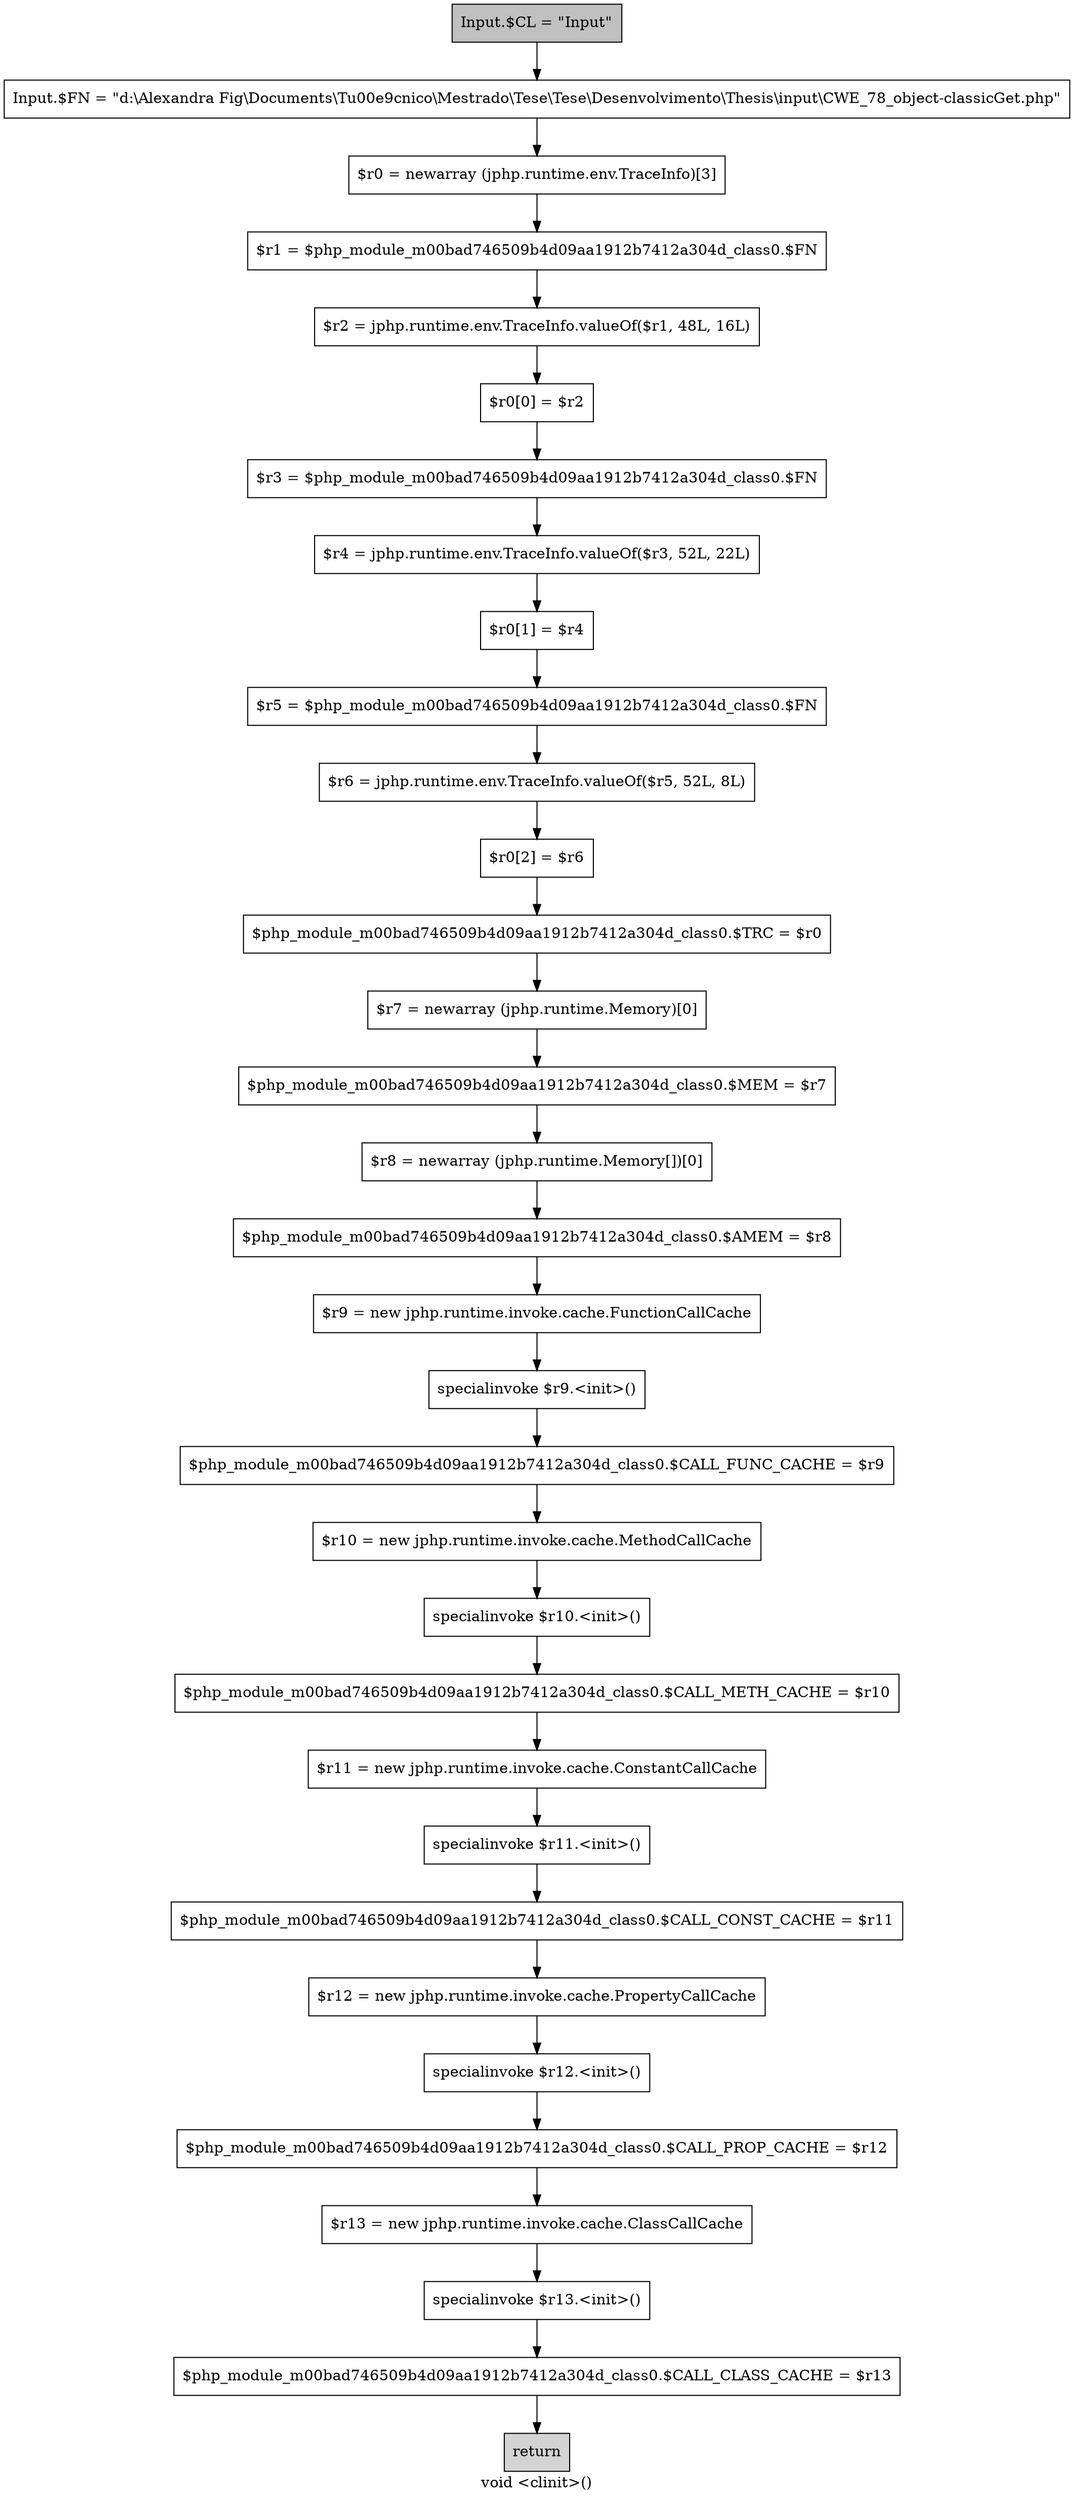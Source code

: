 digraph "void <clinit>()" {
    label="void <clinit>()";
    node [shape=box];
    "0" [style=filled,fillcolor=gray,label="Input.$CL = \"Input\"",];
    "1" [label="Input.$FN = \"d:\\Alexandra Fig\\Documents\\T\u00e9cnico\\Mestrado\\Tese\\Tese\\Desenvolvimento\\Thesis\\input\\CWE_78_object-classicGet.php\"",];
    "0"->"1";
    "2" [label="$r0 = newarray (jphp.runtime.env.TraceInfo)[3]",];
    "1"->"2";
    "3" [label="$r1 = $php_module_m00bad746509b4d09aa1912b7412a304d_class0.$FN",];
    "2"->"3";
    "4" [label="$r2 = jphp.runtime.env.TraceInfo.valueOf($r1, 48L, 16L)",];
    "3"->"4";
    "5" [label="$r0[0] = $r2",];
    "4"->"5";
    "6" [label="$r3 = $php_module_m00bad746509b4d09aa1912b7412a304d_class0.$FN",];
    "5"->"6";
    "7" [label="$r4 = jphp.runtime.env.TraceInfo.valueOf($r3, 52L, 22L)",];
    "6"->"7";
    "8" [label="$r0[1] = $r4",];
    "7"->"8";
    "9" [label="$r5 = $php_module_m00bad746509b4d09aa1912b7412a304d_class0.$FN",];
    "8"->"9";
    "10" [label="$r6 = jphp.runtime.env.TraceInfo.valueOf($r5, 52L, 8L)",];
    "9"->"10";
    "11" [label="$r0[2] = $r6",];
    "10"->"11";
    "12" [label="$php_module_m00bad746509b4d09aa1912b7412a304d_class0.$TRC = $r0",];
    "11"->"12";
    "13" [label="$r7 = newarray (jphp.runtime.Memory)[0]",];
    "12"->"13";
    "14" [label="$php_module_m00bad746509b4d09aa1912b7412a304d_class0.$MEM = $r7",];
    "13"->"14";
    "15" [label="$r8 = newarray (jphp.runtime.Memory[])[0]",];
    "14"->"15";
    "16" [label="$php_module_m00bad746509b4d09aa1912b7412a304d_class0.$AMEM = $r8",];
    "15"->"16";
    "17" [label="$r9 = new jphp.runtime.invoke.cache.FunctionCallCache",];
    "16"->"17";
    "18" [label="specialinvoke $r9.<init>()",];
    "17"->"18";
    "19" [label="$php_module_m00bad746509b4d09aa1912b7412a304d_class0.$CALL_FUNC_CACHE = $r9",];
    "18"->"19";
    "20" [label="$r10 = new jphp.runtime.invoke.cache.MethodCallCache",];
    "19"->"20";
    "21" [label="specialinvoke $r10.<init>()",];
    "20"->"21";
    "22" [label="$php_module_m00bad746509b4d09aa1912b7412a304d_class0.$CALL_METH_CACHE = $r10",];
    "21"->"22";
    "23" [label="$r11 = new jphp.runtime.invoke.cache.ConstantCallCache",];
    "22"->"23";
    "24" [label="specialinvoke $r11.<init>()",];
    "23"->"24";
    "25" [label="$php_module_m00bad746509b4d09aa1912b7412a304d_class0.$CALL_CONST_CACHE = $r11",];
    "24"->"25";
    "26" [label="$r12 = new jphp.runtime.invoke.cache.PropertyCallCache",];
    "25"->"26";
    "27" [label="specialinvoke $r12.<init>()",];
    "26"->"27";
    "28" [label="$php_module_m00bad746509b4d09aa1912b7412a304d_class0.$CALL_PROP_CACHE = $r12",];
    "27"->"28";
    "29" [label="$r13 = new jphp.runtime.invoke.cache.ClassCallCache",];
    "28"->"29";
    "30" [label="specialinvoke $r13.<init>()",];
    "29"->"30";
    "31" [label="$php_module_m00bad746509b4d09aa1912b7412a304d_class0.$CALL_CLASS_CACHE = $r13",];
    "30"->"31";
    "32" [style=filled,fillcolor=lightgray,label="return",];
    "31"->"32";
}
